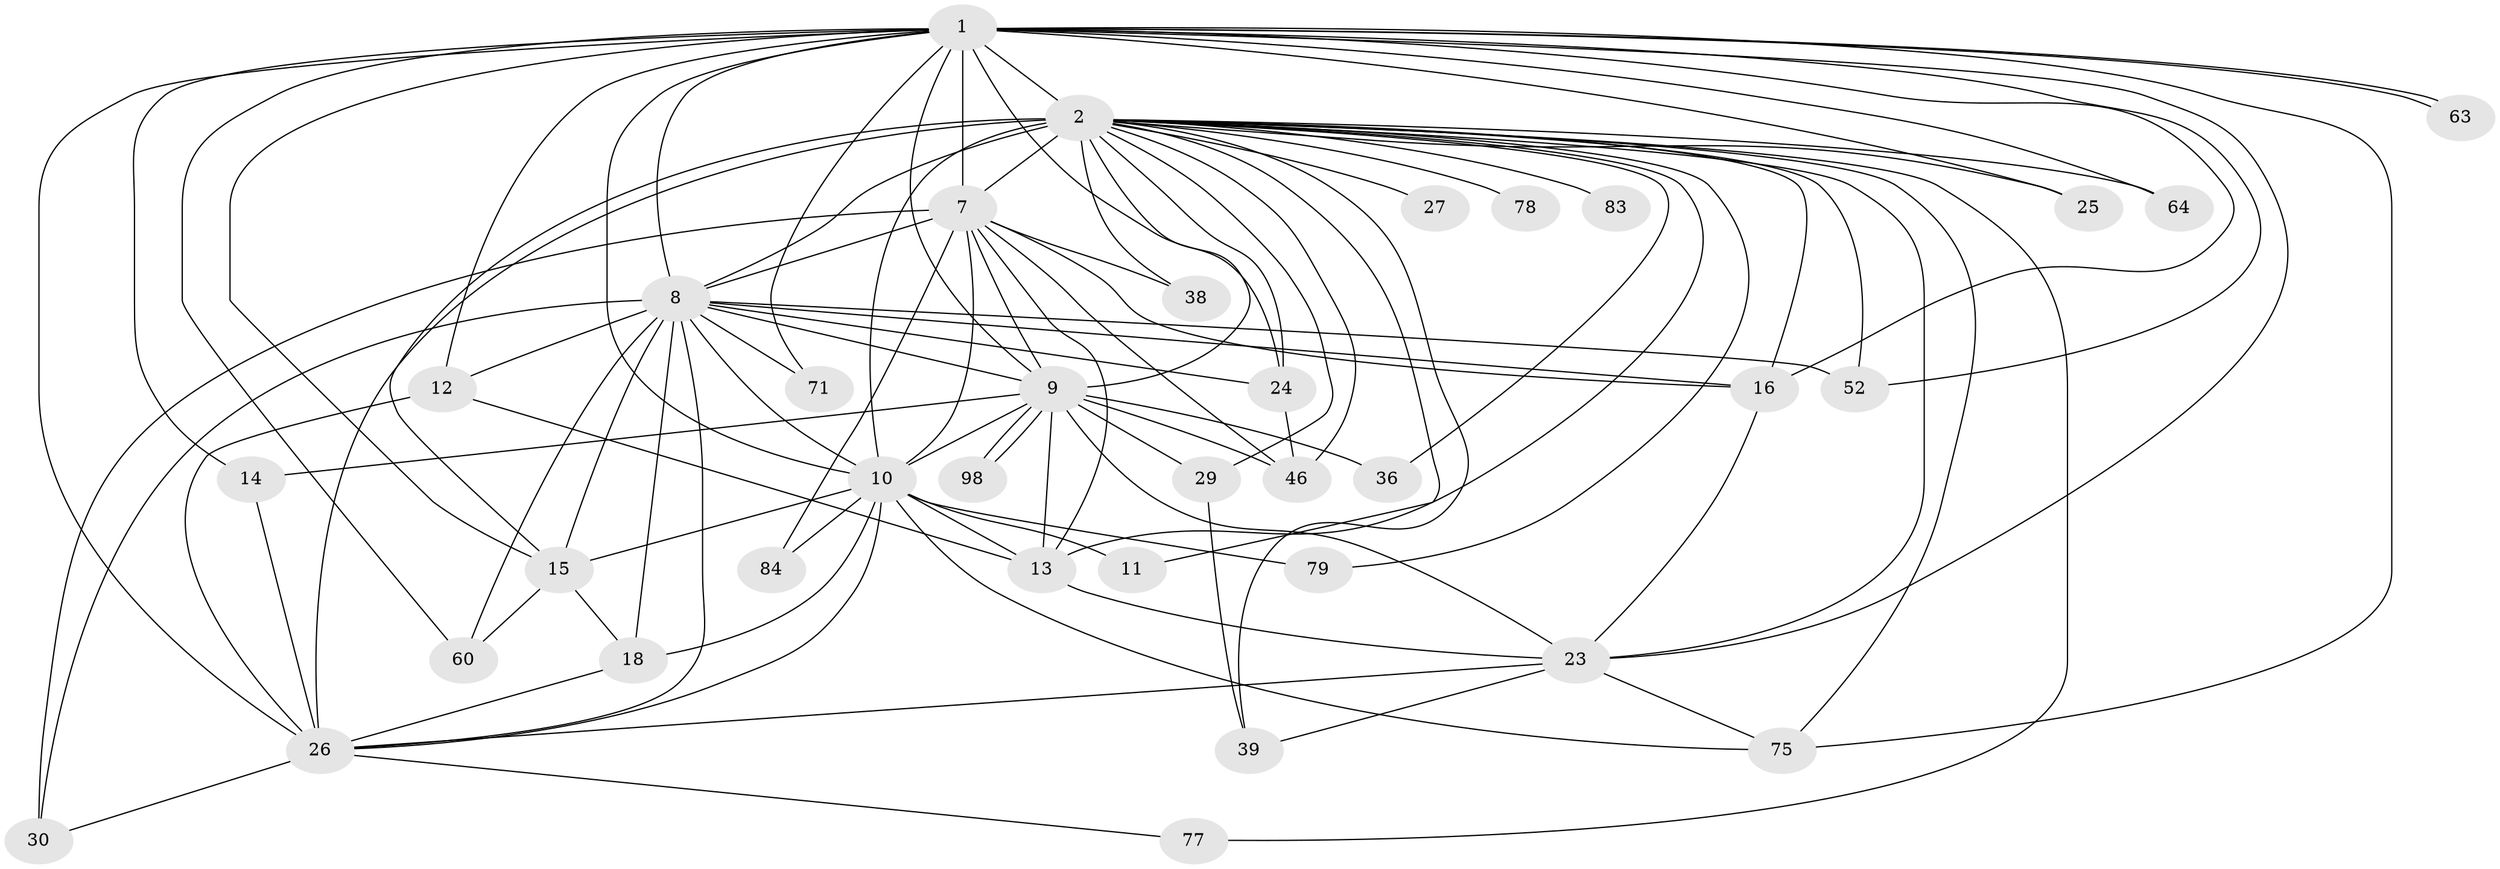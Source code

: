 // original degree distribution, {18: 0.024793388429752067, 27: 0.008264462809917356, 15: 0.008264462809917356, 21: 0.01652892561983471, 19: 0.008264462809917356, 24: 0.01652892561983471, 2: 0.5041322314049587, 6: 0.04132231404958678, 3: 0.23140495867768596, 9: 0.008264462809917356, 7: 0.024793388429752067, 10: 0.008264462809917356, 5: 0.04132231404958678, 4: 0.05785123966942149}
// Generated by graph-tools (version 1.1) at 2025/17/03/04/25 18:17:26]
// undirected, 36 vertices, 98 edges
graph export_dot {
graph [start="1"]
  node [color=gray90,style=filled];
  1 [super="+4"];
  2 [super="+35+101+31+17+59+3"];
  7 [super="+32+118"];
  8 [super="+20+54+67+106"];
  9;
  10 [super="+90+22+92+41"];
  11;
  12 [super="+72+99"];
  13 [super="+70+91+82"];
  14;
  15 [super="+111"];
  16 [super="+95"];
  18 [super="+56"];
  23 [super="+42+37+76+89"];
  24 [super="+43"];
  25;
  26 [super="+104+28"];
  27;
  29;
  30 [super="+110"];
  36;
  38;
  39 [super="+40"];
  46 [super="+49"];
  52 [super="+58"];
  60;
  63;
  64;
  71;
  75 [super="+93"];
  77;
  78;
  79;
  83;
  84;
  98;
  1 -- 2 [weight=16];
  1 -- 7 [weight=5];
  1 -- 8 [weight=5];
  1 -- 9 [weight=3];
  1 -- 10 [weight=8];
  1 -- 25;
  1 -- 63;
  1 -- 63;
  1 -- 24;
  1 -- 26 [weight=3];
  1 -- 64;
  1 -- 71;
  1 -- 12 [weight=2];
  1 -- 14;
  1 -- 15 [weight=2];
  1 -- 16;
  1 -- 23;
  1 -- 52;
  1 -- 60;
  1 -- 75;
  2 -- 7 [weight=5];
  2 -- 8 [weight=6];
  2 -- 9 [weight=5];
  2 -- 10 [weight=6];
  2 -- 39 [weight=2];
  2 -- 75;
  2 -- 78 [weight=2];
  2 -- 46;
  2 -- 16 [weight=2];
  2 -- 23 [weight=4];
  2 -- 64;
  2 -- 11;
  2 -- 77;
  2 -- 15;
  2 -- 79;
  2 -- 83;
  2 -- 24;
  2 -- 25;
  2 -- 26;
  2 -- 27 [weight=2];
  2 -- 29 [weight=2];
  2 -- 36;
  2 -- 38;
  2 -- 52;
  2 -- 13;
  7 -- 8 [weight=3];
  7 -- 9;
  7 -- 10;
  7 -- 13;
  7 -- 16;
  7 -- 30;
  7 -- 38;
  7 -- 84;
  7 -- 46;
  8 -- 9 [weight=2];
  8 -- 10;
  8 -- 12 [weight=2];
  8 -- 15 [weight=2];
  8 -- 18;
  8 -- 26;
  8 -- 52;
  8 -- 16;
  8 -- 30;
  8 -- 24;
  8 -- 60;
  8 -- 71;
  9 -- 10;
  9 -- 13 [weight=2];
  9 -- 14;
  9 -- 23 [weight=4];
  9 -- 29;
  9 -- 36;
  9 -- 46;
  9 -- 98;
  9 -- 98;
  10 -- 11;
  10 -- 18 [weight=2];
  10 -- 79;
  10 -- 84;
  10 -- 13;
  10 -- 26 [weight=2];
  10 -- 15 [weight=2];
  10 -- 75;
  12 -- 26;
  12 -- 13;
  13 -- 23;
  14 -- 26;
  15 -- 60;
  15 -- 18;
  16 -- 23;
  18 -- 26;
  23 -- 39;
  23 -- 75;
  23 -- 26;
  24 -- 46;
  26 -- 30;
  26 -- 77;
  29 -- 39;
}
